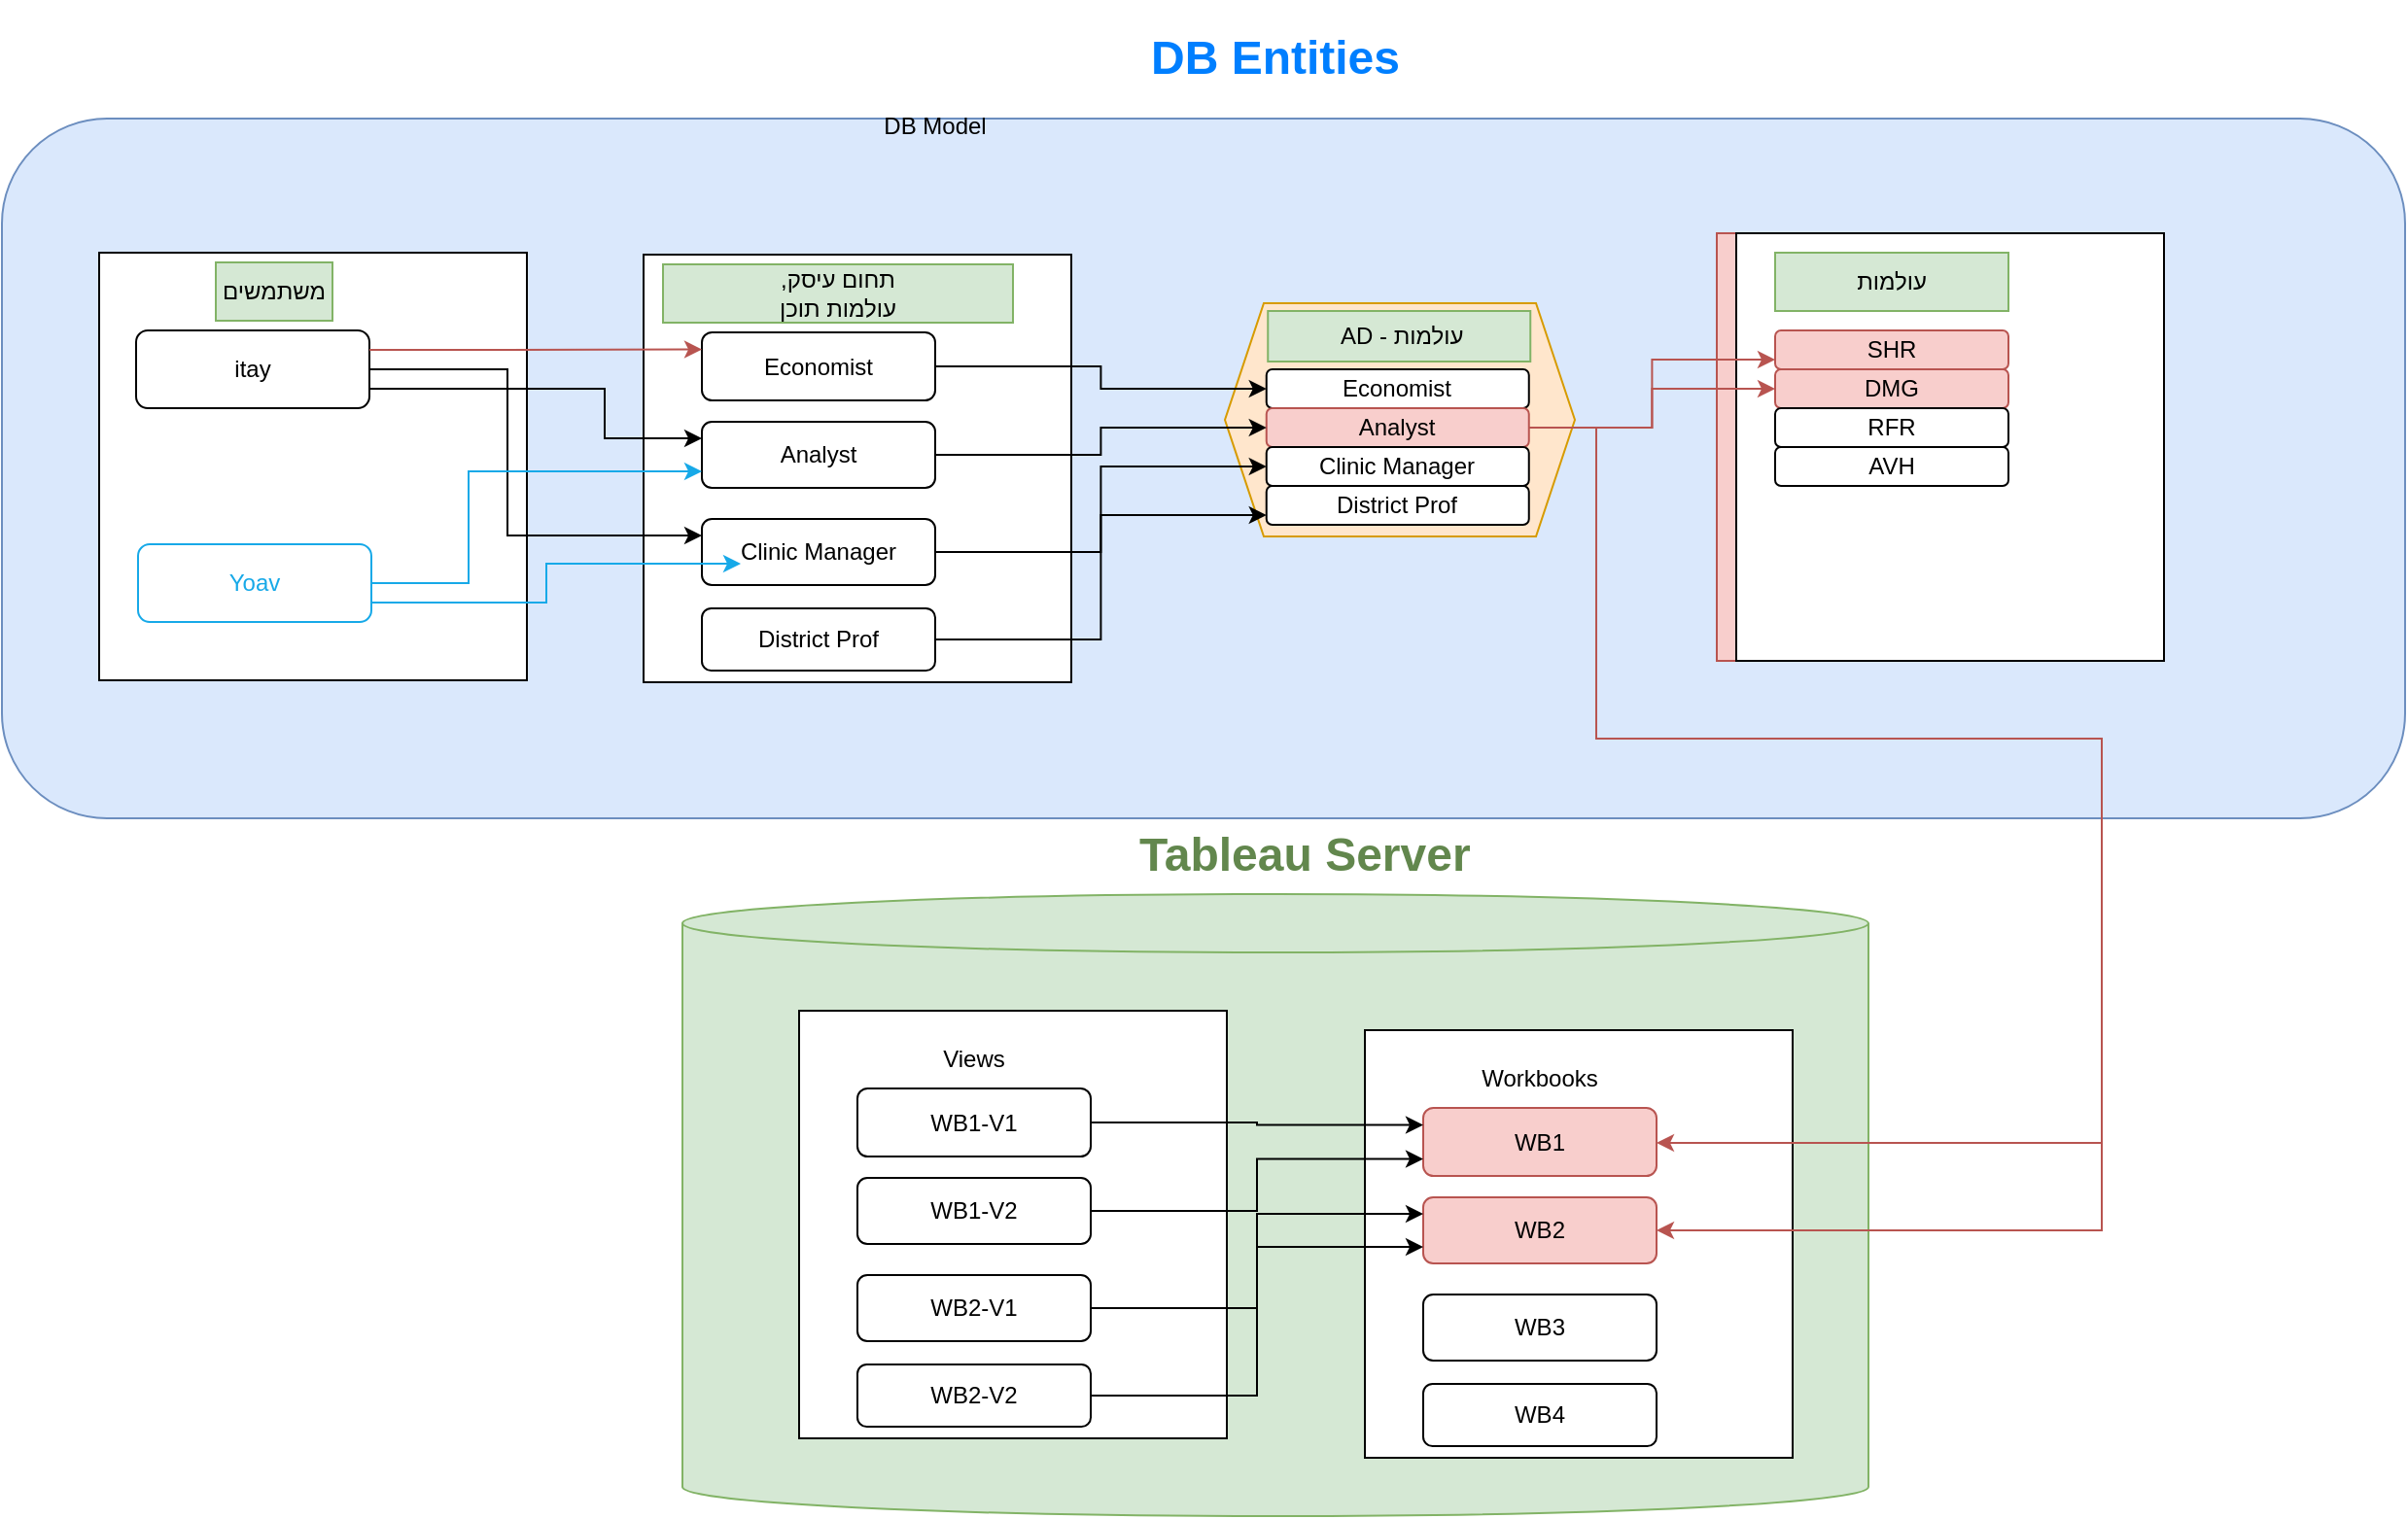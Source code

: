 <mxfile version="22.1.21" type="github">
  <diagram name="‫עמוד-1‬" id="z9KWtGvP0ykJApAYb3_E">
    <mxGraphModel dx="3012" dy="995" grid="1" gridSize="10" guides="1" tooltips="1" connect="1" arrows="1" fold="1" page="1" pageScale="1" pageWidth="1100" pageHeight="850" math="0" shadow="0">
      <root>
        <mxCell id="0" />
        <mxCell id="1" parent="0" />
        <mxCell id="mV6azeuSrDNRdWC2Sgcm-7" value="" style="rounded=1;whiteSpace=wrap;html=1;fillColor=#dae8fc;strokeColor=#6c8ebf;" parent="1" vertex="1">
          <mxGeometry x="-10" y="91" width="1236" height="360" as="geometry" />
        </mxCell>
        <mxCell id="mV6azeuSrDNRdWC2Sgcm-1" value="" style="shape=cylinder3;whiteSpace=wrap;html=1;boundedLbl=1;backgroundOutline=1;size=15;fillColor=#d5e8d4;strokeColor=#82b366;" parent="1" vertex="1">
          <mxGeometry x="340" y="490" width="610" height="320" as="geometry" />
        </mxCell>
        <mxCell id="nVMP-Eupz1LtoJAjgh_V-1" value="" style="group" parent="1" vertex="1" connectable="0">
          <mxGeometry x="691" y="560" width="220" height="220" as="geometry" />
        </mxCell>
        <mxCell id="nVMP-Eupz1LtoJAjgh_V-2" value="" style="whiteSpace=wrap;html=1;aspect=fixed;" parent="nVMP-Eupz1LtoJAjgh_V-1" vertex="1">
          <mxGeometry width="220" height="220" as="geometry" />
        </mxCell>
        <mxCell id="nVMP-Eupz1LtoJAjgh_V-3" value="Workbooks" style="text;html=1;strokeColor=none;fillColor=none;align=center;verticalAlign=middle;whiteSpace=wrap;rounded=0;" parent="nVMP-Eupz1LtoJAjgh_V-1" vertex="1">
          <mxGeometry x="60" y="10" width="60" height="30" as="geometry" />
        </mxCell>
        <mxCell id="nVMP-Eupz1LtoJAjgh_V-4" value="WB1" style="rounded=1;whiteSpace=wrap;html=1;fillColor=#f8cecc;strokeColor=#b85450;" parent="nVMP-Eupz1LtoJAjgh_V-1" vertex="1">
          <mxGeometry x="30" y="40" width="120" height="35" as="geometry" />
        </mxCell>
        <mxCell id="nVMP-Eupz1LtoJAjgh_V-5" value="WB2" style="rounded=1;whiteSpace=wrap;html=1;fillColor=#f8cecc;strokeColor=#b85450;" parent="nVMP-Eupz1LtoJAjgh_V-1" vertex="1">
          <mxGeometry x="30" y="86" width="120" height="34" as="geometry" />
        </mxCell>
        <mxCell id="nVMP-Eupz1LtoJAjgh_V-6" value="WB3" style="rounded=1;whiteSpace=wrap;html=1;" parent="nVMP-Eupz1LtoJAjgh_V-1" vertex="1">
          <mxGeometry x="30" y="136" width="120" height="34" as="geometry" />
        </mxCell>
        <mxCell id="nVMP-Eupz1LtoJAjgh_V-7" value="WB4" style="rounded=1;whiteSpace=wrap;html=1;" parent="nVMP-Eupz1LtoJAjgh_V-1" vertex="1">
          <mxGeometry x="30" y="182" width="120" height="32" as="geometry" />
        </mxCell>
        <mxCell id="wkpVl2k1Z7q7xohtnV9i-3" value="" style="group" parent="1" vertex="1" connectable="0">
          <mxGeometry x="40" y="160" width="220" height="220" as="geometry" />
        </mxCell>
        <mxCell id="wkpVl2k1Z7q7xohtnV9i-1" value="" style="whiteSpace=wrap;html=1;aspect=fixed;" parent="wkpVl2k1Z7q7xohtnV9i-3" vertex="1">
          <mxGeometry width="220" height="220" as="geometry" />
        </mxCell>
        <mxCell id="wkpVl2k1Z7q7xohtnV9i-2" value="משתמשים" style="text;html=1;strokeColor=#82b366;fillColor=#d5e8d4;align=center;verticalAlign=middle;whiteSpace=wrap;rounded=0;" parent="wkpVl2k1Z7q7xohtnV9i-3" vertex="1">
          <mxGeometry x="60" y="5" width="60" height="30" as="geometry" />
        </mxCell>
        <mxCell id="wkpVl2k1Z7q7xohtnV9i-14" value="itay" style="rounded=1;whiteSpace=wrap;html=1;" parent="wkpVl2k1Z7q7xohtnV9i-3" vertex="1">
          <mxGeometry x="19" y="40" width="120" height="40" as="geometry" />
        </mxCell>
        <mxCell id="wkpVl2k1Z7q7xohtnV9i-15" value="&lt;font color=&quot;#17a9e8&quot;&gt;Yoav&lt;/font&gt;" style="rounded=1;whiteSpace=wrap;html=1;strokeColor=#17A9E8;" parent="wkpVl2k1Z7q7xohtnV9i-3" vertex="1">
          <mxGeometry x="20" y="150" width="120" height="40" as="geometry" />
        </mxCell>
        <mxCell id="wkpVl2k1Z7q7xohtnV9i-4" value="" style="group" parent="1" vertex="1" connectable="0">
          <mxGeometry x="320" y="161" width="220" height="220" as="geometry" />
        </mxCell>
        <mxCell id="wkpVl2k1Z7q7xohtnV9i-5" value="" style="whiteSpace=wrap;html=1;aspect=fixed;" parent="wkpVl2k1Z7q7xohtnV9i-4" vertex="1">
          <mxGeometry width="220" height="220" as="geometry" />
        </mxCell>
        <mxCell id="wkpVl2k1Z7q7xohtnV9i-6" value=",תחום עיסק&lt;br&gt;עולמות תוכן" style="text;html=1;strokeColor=#82b366;fillColor=#d5e8d4;align=center;verticalAlign=middle;whiteSpace=wrap;rounded=0;" parent="wkpVl2k1Z7q7xohtnV9i-4" vertex="1">
          <mxGeometry x="10" y="5" width="180" height="30" as="geometry" />
        </mxCell>
        <mxCell id="wkpVl2k1Z7q7xohtnV9i-18" value="Economist" style="rounded=1;whiteSpace=wrap;html=1;" parent="wkpVl2k1Z7q7xohtnV9i-4" vertex="1">
          <mxGeometry x="30" y="40" width="120" height="35" as="geometry" />
        </mxCell>
        <mxCell id="wkpVl2k1Z7q7xohtnV9i-19" value="Analyst" style="rounded=1;whiteSpace=wrap;html=1;" parent="wkpVl2k1Z7q7xohtnV9i-4" vertex="1">
          <mxGeometry x="30" y="86" width="120" height="34" as="geometry" />
        </mxCell>
        <mxCell id="wkpVl2k1Z7q7xohtnV9i-20" value="Clinic Manager" style="rounded=1;whiteSpace=wrap;html=1;" parent="wkpVl2k1Z7q7xohtnV9i-4" vertex="1">
          <mxGeometry x="30" y="136" width="120" height="34" as="geometry" />
        </mxCell>
        <mxCell id="wkpVl2k1Z7q7xohtnV9i-21" value="District Prof" style="rounded=1;whiteSpace=wrap;html=1;" parent="wkpVl2k1Z7q7xohtnV9i-4" vertex="1">
          <mxGeometry x="30" y="182" width="120" height="32" as="geometry" />
        </mxCell>
        <mxCell id="wkpVl2k1Z7q7xohtnV9i-7" value="" style="group;fillColor=#f8cecc;strokeColor=#b85450;" parent="1" vertex="1" connectable="0">
          <mxGeometry x="872" y="150" width="220" height="220" as="geometry" />
        </mxCell>
        <mxCell id="wkpVl2k1Z7q7xohtnV9i-8" value="" style="whiteSpace=wrap;html=1;aspect=fixed;" parent="wkpVl2k1Z7q7xohtnV9i-7" vertex="1">
          <mxGeometry x="10" width="220" height="220" as="geometry" />
        </mxCell>
        <mxCell id="wkpVl2k1Z7q7xohtnV9i-9" value="עולמות" style="text;html=1;strokeColor=#82b366;fillColor=#d5e8d4;align=center;verticalAlign=middle;whiteSpace=wrap;rounded=0;" parent="wkpVl2k1Z7q7xohtnV9i-7" vertex="1">
          <mxGeometry x="30" y="10" width="120" height="30" as="geometry" />
        </mxCell>
        <mxCell id="wkpVl2k1Z7q7xohtnV9i-24" value="SHR" style="rounded=1;whiteSpace=wrap;html=1;fillColor=#f8cecc;strokeColor=#b85450;" parent="wkpVl2k1Z7q7xohtnV9i-7" vertex="1">
          <mxGeometry x="30" y="50" width="120" height="20" as="geometry" />
        </mxCell>
        <mxCell id="wkpVl2k1Z7q7xohtnV9i-25" value="DMG" style="rounded=1;whiteSpace=wrap;html=1;fillColor=#f8cecc;strokeColor=#b85450;" parent="wkpVl2k1Z7q7xohtnV9i-7" vertex="1">
          <mxGeometry x="30" y="70" width="120" height="20" as="geometry" />
        </mxCell>
        <mxCell id="wkpVl2k1Z7q7xohtnV9i-26" value="RFR" style="rounded=1;whiteSpace=wrap;html=1;" parent="wkpVl2k1Z7q7xohtnV9i-7" vertex="1">
          <mxGeometry x="30" y="90" width="120" height="20" as="geometry" />
        </mxCell>
        <mxCell id="wkpVl2k1Z7q7xohtnV9i-27" value="AVH" style="rounded=1;whiteSpace=wrap;html=1;" parent="wkpVl2k1Z7q7xohtnV9i-7" vertex="1">
          <mxGeometry x="30" y="110" width="120" height="20" as="geometry" />
        </mxCell>
        <mxCell id="mV6azeuSrDNRdWC2Sgcm-2" value="&lt;h1&gt;&lt;font color=&quot;#62874d&quot;&gt;Tableau Server&lt;/font&gt;&lt;/h1&gt;" style="text;html=1;strokeColor=none;fillColor=none;spacing=5;spacingTop=-20;whiteSpace=wrap;overflow=hidden;rounded=0;" parent="1" vertex="1">
          <mxGeometry x="570" y="450" width="190" height="50" as="geometry" />
        </mxCell>
        <mxCell id="mV6azeuSrDNRdWC2Sgcm-8" value="DB Model" style="text;html=1;strokeColor=none;fillColor=none;align=center;verticalAlign=middle;whiteSpace=wrap;rounded=0;" parent="1" vertex="1">
          <mxGeometry x="410" y="80" width="120" height="30" as="geometry" />
        </mxCell>
        <mxCell id="0KDFeaM7N-HZ0YYkBc0z-1" style="edgeStyle=orthogonalEdgeStyle;rounded=0;orthogonalLoop=1;jettySize=auto;html=1;exitX=1;exitY=0.75;exitDx=0;exitDy=0;entryX=0;entryY=0.25;entryDx=0;entryDy=0;" parent="1" source="wkpVl2k1Z7q7xohtnV9i-14" target="wkpVl2k1Z7q7xohtnV9i-19" edge="1">
          <mxGeometry relative="1" as="geometry">
            <mxPoint x="350" y="260" as="targetPoint" />
            <Array as="points">
              <mxPoint x="300" y="230" />
              <mxPoint x="300" y="256" />
            </Array>
          </mxGeometry>
        </mxCell>
        <mxCell id="0KDFeaM7N-HZ0YYkBc0z-3" style="edgeStyle=orthogonalEdgeStyle;rounded=0;orthogonalLoop=1;jettySize=auto;html=1;exitX=1;exitY=0.25;exitDx=0;exitDy=0;entryX=0;entryY=0.25;entryDx=0;entryDy=0;fillColor=#f8cecc;strokeColor=#b85450;" parent="1" source="wkpVl2k1Z7q7xohtnV9i-14" target="wkpVl2k1Z7q7xohtnV9i-18" edge="1">
          <mxGeometry relative="1" as="geometry">
            <mxPoint x="340" y="221" as="targetPoint" />
            <Array as="points">
              <mxPoint x="250" y="210" />
              <mxPoint x="250" y="210" />
            </Array>
          </mxGeometry>
        </mxCell>
        <mxCell id="0KDFeaM7N-HZ0YYkBc0z-4" style="edgeStyle=orthogonalEdgeStyle;rounded=0;orthogonalLoop=1;jettySize=auto;html=1;exitX=1;exitY=0.5;exitDx=0;exitDy=0;strokeColor=#17A9E8;" parent="1" edge="1">
          <mxGeometry relative="1" as="geometry">
            <mxPoint x="180" y="340" as="sourcePoint" />
            <mxPoint x="370" y="320" as="targetPoint" />
            <Array as="points">
              <mxPoint x="270" y="340" />
              <mxPoint x="270" y="320" />
            </Array>
          </mxGeometry>
        </mxCell>
        <mxCell id="0KDFeaM7N-HZ0YYkBc0z-8" style="edgeStyle=orthogonalEdgeStyle;rounded=0;orthogonalLoop=1;jettySize=auto;html=1;entryX=0;entryY=0.25;entryDx=0;entryDy=0;" parent="1" source="wkpVl2k1Z7q7xohtnV9i-14" target="wkpVl2k1Z7q7xohtnV9i-20" edge="1">
          <mxGeometry relative="1" as="geometry">
            <Array as="points">
              <mxPoint x="250" y="220" />
              <mxPoint x="250" y="306" />
            </Array>
          </mxGeometry>
        </mxCell>
        <mxCell id="0KDFeaM7N-HZ0YYkBc0z-9" style="edgeStyle=orthogonalEdgeStyle;rounded=0;orthogonalLoop=1;jettySize=auto;html=1;entryX=0;entryY=0.75;entryDx=0;entryDy=0;strokeColor=#17A9E8;" parent="1" source="wkpVl2k1Z7q7xohtnV9i-15" target="wkpVl2k1Z7q7xohtnV9i-19" edge="1">
          <mxGeometry relative="1" as="geometry">
            <Array as="points">
              <mxPoint x="230" y="330" />
              <mxPoint x="230" y="273" />
            </Array>
          </mxGeometry>
        </mxCell>
        <mxCell id="SBN37szjLVAJgv6A9rUy-1" value="" style="group" vertex="1" connectable="0" parent="1">
          <mxGeometry x="400" y="550" width="220" height="220" as="geometry" />
        </mxCell>
        <mxCell id="SBN37szjLVAJgv6A9rUy-2" value="" style="whiteSpace=wrap;html=1;aspect=fixed;" vertex="1" parent="SBN37szjLVAJgv6A9rUy-1">
          <mxGeometry width="220" height="220" as="geometry" />
        </mxCell>
        <mxCell id="SBN37szjLVAJgv6A9rUy-3" value="Views" style="text;html=1;strokeColor=none;fillColor=none;align=center;verticalAlign=middle;whiteSpace=wrap;rounded=0;" vertex="1" parent="SBN37szjLVAJgv6A9rUy-1">
          <mxGeometry x="60" y="10" width="60" height="30" as="geometry" />
        </mxCell>
        <mxCell id="SBN37szjLVAJgv6A9rUy-4" value="WB1-V1" style="rounded=1;whiteSpace=wrap;html=1;" vertex="1" parent="SBN37szjLVAJgv6A9rUy-1">
          <mxGeometry x="30" y="40" width="120" height="35" as="geometry" />
        </mxCell>
        <mxCell id="SBN37szjLVAJgv6A9rUy-5" value="WB1-V2" style="rounded=1;whiteSpace=wrap;html=1;" vertex="1" parent="SBN37szjLVAJgv6A9rUy-1">
          <mxGeometry x="30" y="86" width="120" height="34" as="geometry" />
        </mxCell>
        <mxCell id="SBN37szjLVAJgv6A9rUy-6" value="WB2-V1" style="rounded=1;whiteSpace=wrap;html=1;" vertex="1" parent="SBN37szjLVAJgv6A9rUy-1">
          <mxGeometry x="30" y="136" width="120" height="34" as="geometry" />
        </mxCell>
        <mxCell id="SBN37szjLVAJgv6A9rUy-7" value="WB2-V2" style="rounded=1;whiteSpace=wrap;html=1;" vertex="1" parent="SBN37szjLVAJgv6A9rUy-1">
          <mxGeometry x="30" y="182" width="120" height="32" as="geometry" />
        </mxCell>
        <mxCell id="SBN37szjLVAJgv6A9rUy-8" style="edgeStyle=orthogonalEdgeStyle;rounded=0;orthogonalLoop=1;jettySize=auto;html=1;entryX=0;entryY=0.25;entryDx=0;entryDy=0;" edge="1" parent="1" source="SBN37szjLVAJgv6A9rUy-4" target="nVMP-Eupz1LtoJAjgh_V-4">
          <mxGeometry relative="1" as="geometry" />
        </mxCell>
        <mxCell id="SBN37szjLVAJgv6A9rUy-9" style="edgeStyle=orthogonalEdgeStyle;rounded=0;orthogonalLoop=1;jettySize=auto;html=1;entryX=0;entryY=0.75;entryDx=0;entryDy=0;" edge="1" parent="1" source="SBN37szjLVAJgv6A9rUy-5" target="nVMP-Eupz1LtoJAjgh_V-4">
          <mxGeometry relative="1" as="geometry" />
        </mxCell>
        <mxCell id="SBN37szjLVAJgv6A9rUy-10" style="edgeStyle=orthogonalEdgeStyle;rounded=0;orthogonalLoop=1;jettySize=auto;html=1;entryX=0;entryY=0.25;entryDx=0;entryDy=0;" edge="1" parent="1" source="SBN37szjLVAJgv6A9rUy-6" target="nVMP-Eupz1LtoJAjgh_V-5">
          <mxGeometry relative="1" as="geometry" />
        </mxCell>
        <mxCell id="SBN37szjLVAJgv6A9rUy-11" style="edgeStyle=orthogonalEdgeStyle;rounded=0;orthogonalLoop=1;jettySize=auto;html=1;entryX=0;entryY=0.75;entryDx=0;entryDy=0;" edge="1" parent="1" source="SBN37szjLVAJgv6A9rUy-7" target="nVMP-Eupz1LtoJAjgh_V-5">
          <mxGeometry relative="1" as="geometry" />
        </mxCell>
        <mxCell id="wkpVl2k1Z7q7xohtnV9i-10" value="" style="shape=hexagon;perimeter=hexagonPerimeter2;whiteSpace=wrap;html=1;fixedSize=1;fillColor=#ffe6cc;strokeColor=#d79b00;" parent="1" vertex="1">
          <mxGeometry x="619" y="186" width="180" height="120" as="geometry" />
        </mxCell>
        <mxCell id="wkpVl2k1Z7q7xohtnV9i-11" value="ADs" style="text;html=1;strokeColor=none;fillColor=none;align=center;verticalAlign=middle;whiteSpace=wrap;rounded=0;" parent="1" vertex="1">
          <mxGeometry x="675.25" y="256" width="67.5" height="30" as="geometry" />
        </mxCell>
        <mxCell id="mV6azeuSrDNRdWC2Sgcm-9" value="Tableau_XXX" style="text;html=1;strokeColor=none;fillColor=none;align=center;verticalAlign=middle;whiteSpace=wrap;rounded=0;" parent="1" vertex="1">
          <mxGeometry x="686.5" y="276" width="67.5" height="30" as="geometry" />
        </mxCell>
        <mxCell id="mV6azeuSrDNRdWC2Sgcm-10" value="Economist" style="rounded=1;whiteSpace=wrap;html=1;" parent="1" vertex="1">
          <mxGeometry x="640.375" y="220" width="135" height="20" as="geometry" />
        </mxCell>
        <mxCell id="SBN37szjLVAJgv6A9rUy-35" value="" style="edgeStyle=orthogonalEdgeStyle;rounded=0;orthogonalLoop=1;jettySize=auto;html=1;entryX=0;entryY=0.75;entryDx=0;entryDy=0;fillColor=#f8cecc;strokeColor=#b85450;" edge="1" parent="1" source="mV6azeuSrDNRdWC2Sgcm-11" target="wkpVl2k1Z7q7xohtnV9i-24">
          <mxGeometry relative="1" as="geometry" />
        </mxCell>
        <mxCell id="SBN37szjLVAJgv6A9rUy-37" style="edgeStyle=orthogonalEdgeStyle;rounded=0;orthogonalLoop=1;jettySize=auto;html=1;fillColor=#f8cecc;strokeColor=#b85450;" edge="1" parent="1" source="mV6azeuSrDNRdWC2Sgcm-11" target="wkpVl2k1Z7q7xohtnV9i-25">
          <mxGeometry relative="1" as="geometry" />
        </mxCell>
        <mxCell id="SBN37szjLVAJgv6A9rUy-38" style="edgeStyle=orthogonalEdgeStyle;rounded=0;orthogonalLoop=1;jettySize=auto;html=1;fillColor=#f8cecc;strokeColor=#b85450;" edge="1" parent="1" source="mV6azeuSrDNRdWC2Sgcm-11" target="nVMP-Eupz1LtoJAjgh_V-4">
          <mxGeometry relative="1" as="geometry">
            <Array as="points">
              <mxPoint x="810" y="250" />
              <mxPoint x="810" y="410" />
              <mxPoint x="1070" y="410" />
              <mxPoint x="1070" y="618" />
            </Array>
          </mxGeometry>
        </mxCell>
        <mxCell id="SBN37szjLVAJgv6A9rUy-39" style="edgeStyle=orthogonalEdgeStyle;rounded=0;orthogonalLoop=1;jettySize=auto;html=1;entryX=1;entryY=0.5;entryDx=0;entryDy=0;fillColor=#f8cecc;strokeColor=#b85450;" edge="1" parent="1" source="mV6azeuSrDNRdWC2Sgcm-11" target="nVMP-Eupz1LtoJAjgh_V-5">
          <mxGeometry relative="1" as="geometry">
            <Array as="points">
              <mxPoint x="810" y="250" />
              <mxPoint x="810" y="410" />
              <mxPoint x="1070" y="410" />
              <mxPoint x="1070" y="663" />
            </Array>
          </mxGeometry>
        </mxCell>
        <mxCell id="mV6azeuSrDNRdWC2Sgcm-11" value="Analyst" style="rounded=1;whiteSpace=wrap;html=1;fillColor=#f8cecc;strokeColor=#b85450;" parent="1" vertex="1">
          <mxGeometry x="640.375" y="240" width="135" height="20" as="geometry" />
        </mxCell>
        <mxCell id="mV6azeuSrDNRdWC2Sgcm-12" value="Clinic Manager" style="rounded=1;whiteSpace=wrap;html=1;" parent="1" vertex="1">
          <mxGeometry x="640.375" y="260" width="135" height="20" as="geometry" />
        </mxCell>
        <mxCell id="mV6azeuSrDNRdWC2Sgcm-13" value="District Prof" style="rounded=1;whiteSpace=wrap;html=1;" parent="1" vertex="1">
          <mxGeometry x="640.375" y="280" width="135" height="20" as="geometry" />
        </mxCell>
        <mxCell id="nVMP-Eupz1LtoJAjgh_V-20" value="&amp;nbsp;AD - עולמות" style="text;html=1;strokeColor=#82b366;fillColor=#d5e8d4;align=center;verticalAlign=middle;whiteSpace=wrap;rounded=0;" parent="1" vertex="1">
          <mxGeometry x="641.125" y="190" width="135" height="26" as="geometry" />
        </mxCell>
        <mxCell id="SBN37szjLVAJgv6A9rUy-29" style="edgeStyle=orthogonalEdgeStyle;rounded=0;orthogonalLoop=1;jettySize=auto;html=1;" edge="1" parent="1" source="wkpVl2k1Z7q7xohtnV9i-18" target="mV6azeuSrDNRdWC2Sgcm-10">
          <mxGeometry relative="1" as="geometry" />
        </mxCell>
        <mxCell id="SBN37szjLVAJgv6A9rUy-30" style="edgeStyle=orthogonalEdgeStyle;rounded=0;orthogonalLoop=1;jettySize=auto;html=1;" edge="1" parent="1" source="wkpVl2k1Z7q7xohtnV9i-19" target="mV6azeuSrDNRdWC2Sgcm-11">
          <mxGeometry relative="1" as="geometry" />
        </mxCell>
        <mxCell id="SBN37szjLVAJgv6A9rUy-33" style="edgeStyle=orthogonalEdgeStyle;rounded=0;orthogonalLoop=1;jettySize=auto;html=1;entryX=0;entryY=0.5;entryDx=0;entryDy=0;" edge="1" parent="1" source="wkpVl2k1Z7q7xohtnV9i-20" target="mV6azeuSrDNRdWC2Sgcm-12">
          <mxGeometry relative="1" as="geometry" />
        </mxCell>
        <mxCell id="SBN37szjLVAJgv6A9rUy-34" style="edgeStyle=orthogonalEdgeStyle;rounded=0;orthogonalLoop=1;jettySize=auto;html=1;entryX=0;entryY=0.75;entryDx=0;entryDy=0;" edge="1" parent="1" source="wkpVl2k1Z7q7xohtnV9i-21" target="mV6azeuSrDNRdWC2Sgcm-13">
          <mxGeometry relative="1" as="geometry" />
        </mxCell>
        <mxCell id="SBN37szjLVAJgv6A9rUy-40" value="&lt;h1&gt;&lt;font color=&quot;#007fff&quot;&gt;DB Entities&lt;/font&gt;&lt;/h1&gt;" style="text;html=1;strokeColor=none;fillColor=none;spacing=5;spacingTop=-20;whiteSpace=wrap;overflow=hidden;rounded=0;align=center;" vertex="1" parent="1">
          <mxGeometry x="550" y="40" width="190" height="50" as="geometry" />
        </mxCell>
      </root>
    </mxGraphModel>
  </diagram>
</mxfile>
